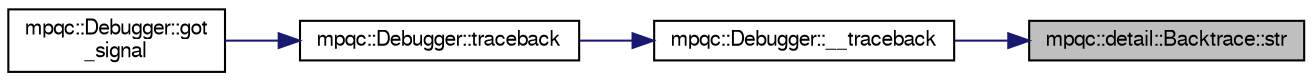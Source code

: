 digraph "mpqc::detail::Backtrace::str"
{
 // LATEX_PDF_SIZE
  edge [fontname="FreeSans",fontsize="10",labelfontname="FreeSans",labelfontsize="10"];
  node [fontname="FreeSans",fontsize="10",shape=record];
  rankdir="RL";
  Node1 [label="mpqc::detail::Backtrace::str",height=0.2,width=0.4,color="black", fillcolor="grey75", style="filled", fontcolor="black",tooltip=" "];
  Node1 -> Node2 [dir="back",color="midnightblue",fontsize="10",style="solid",fontname="FreeSans"];
  Node2 [label="mpqc::Debugger::__traceback",height=0.2,width=0.4,color="black", fillcolor="white", style="filled",URL="$classmpqc_1_1_debugger.html#a3bded73e46b0fb03ec108818b1ef4b88",tooltip=" "];
  Node2 -> Node3 [dir="back",color="midnightblue",fontsize="10",style="solid",fontname="FreeSans"];
  Node3 [label="mpqc::Debugger::traceback",height=0.2,width=0.4,color="black", fillcolor="white", style="filled",URL="$classmpqc_1_1_debugger.html#a7081cd8a132843fdfb522704abec79af",tooltip=" "];
  Node3 -> Node4 [dir="back",color="midnightblue",fontsize="10",style="solid",fontname="FreeSans"];
  Node4 [label="mpqc::Debugger::got\l_signal",height=0.2,width=0.4,color="black", fillcolor="white", style="filled",URL="$classmpqc_1_1_debugger.html#a14e7cc5aa0e16747eebf152e8f3abb25",tooltip="Called when signal sig is received. This is mainly for internal use."];
}
